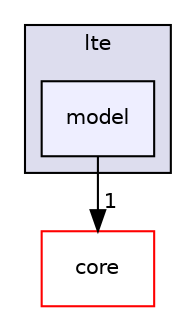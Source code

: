 digraph "src/lte/model" {
  compound=true
  node [ fontsize="10", fontname="Helvetica"];
  edge [ labelfontsize="10", labelfontname="Helvetica"];
  subgraph clusterdir_ef1775b0ff4284164f823a882317d681 {
    graph [ bgcolor="#ddddee", pencolor="black", label="lte" fontname="Helvetica", fontsize="10", URL="dir_ef1775b0ff4284164f823a882317d681.html"]
  dir_d84c0a9c9435ae3a7e1022dda3bc062b [shape=box, label="model", style="filled", fillcolor="#eeeeff", pencolor="black", URL="dir_d84c0a9c9435ae3a7e1022dda3bc062b.html"];
  }
  dir_aebb8dcc11953d78e620bbef0b9e2183 [shape=box label="core" fillcolor="white" style="filled" color="red" URL="dir_aebb8dcc11953d78e620bbef0b9e2183.html"];
  dir_d84c0a9c9435ae3a7e1022dda3bc062b->dir_aebb8dcc11953d78e620bbef0b9e2183 [headlabel="1", labeldistance=1.5 headhref="dir_000166_000028.html"];
}
